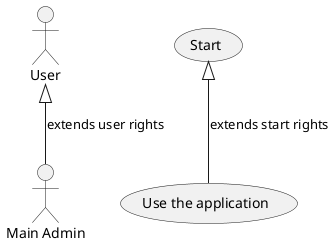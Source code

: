 @startuml
actor :Main Admin: as Admin
usecase (Use the application) as (UseCase)

User <|-- Admin : extends user rights
(Start) <|-- (UseCase) : extends start rights
@enduml